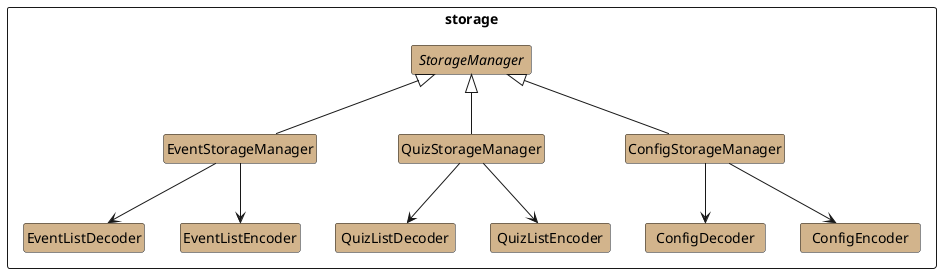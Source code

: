 @startuml
skinparam Shadowing false
skinparam classBackgroundColor Tan
skinparam MinClassWidth 120

package storage <<rectangle>> {
    abstract class StorageManager {
        + StorageManager(:String)
        - createDataFile():boolean
    }

    class EventStorageManager extends StorageManager {
        + EventStorageManager(fileName)
        + EventStorageManager(directory, fileName)
        + saveData(eventList)
        + loadData():eventList
        - separateEventsIntoList(:ArrayList<Event>):EventParameter
    }

    class EventListDecoder {
        + EventListDecoder()
        + decodeEventList(encodedEventList):decodedEvents
        - decodeEventFromString(encodedEvent):decodedEvent
        - parseCca(data):eventCca
        - parseClass(data):eventClass
        - parseTest(data):eventTest
        - parseTuition(data):eventTuition
    }

    class EventListEncoder {
        + EventListEncoder()
        + encodeEventList(eventList):encodedEvents
        - encodeEventToString(event):encodedEvent
    }

    EventStorageManager --> EventListDecoder
    EventStorageManager --> EventListEncoder


    class QuizStorageManager extends StorageManager {
        + QuizStorageManager(fileName)
        + saveData(quizList, filePath)
        + loadData():data
    }

    class QuizListDecoder {
        + decodeQuizList(data):quizList
        - decodeQuizFromString(data):quiz
    }

    class QuizListEncoder {
        + encodeQuizList(:ArrayList<Quiz>):ArrayList<String>
    }

    QuizStorageManager --> QuizListDecoder
    QuizStorageManager --> QuizListEncoder


    class ConfigStorageManager extends StorageManager {

    }

    class ConfigDecoder {

    }

    class ConfigEncoder {

    }

    ConfigStorageManager --> ConfigDecoder
    ConfigStorageManager --> ConfigEncoder
}

hide circle
hide members

@enduml